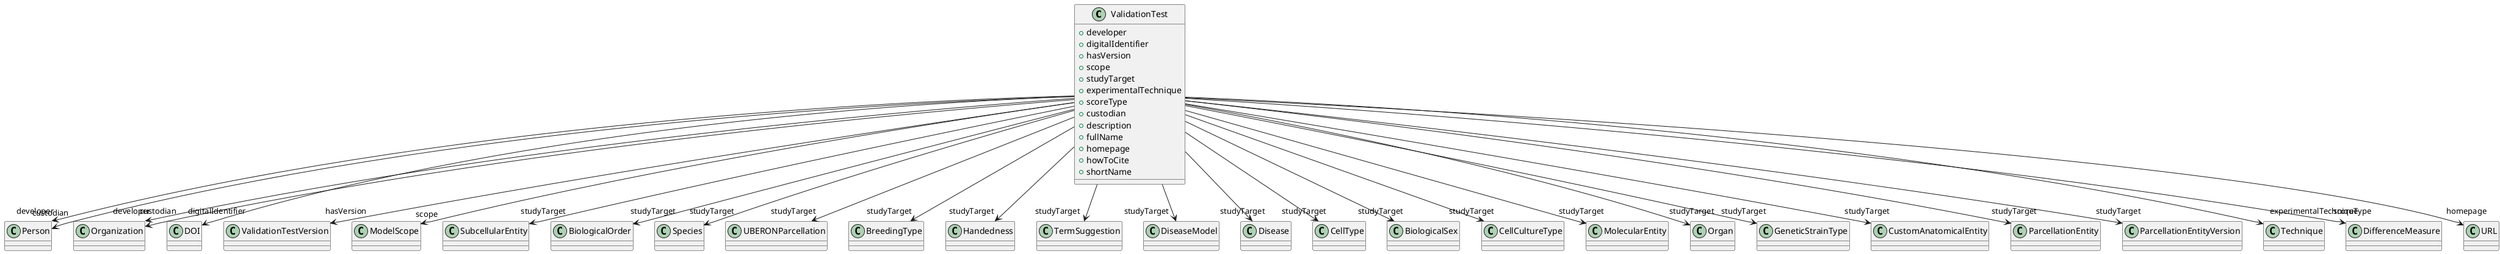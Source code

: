 @startuml
class ValidationTest {
+developer
+digitalIdentifier
+hasVersion
+scope
+studyTarget
+experimentalTechnique
+scoreType
+custodian
+description
+fullName
+homepage
+howToCite
+shortName

}
ValidationTest -d-> "developer" Person
ValidationTest -d-> "developer" Organization
ValidationTest -d-> "digitalIdentifier" DOI
ValidationTest -d-> "hasVersion" ValidationTestVersion
ValidationTest -d-> "scope" ModelScope
ValidationTest -d-> "studyTarget" SubcellularEntity
ValidationTest -d-> "studyTarget" BiologicalOrder
ValidationTest -d-> "studyTarget" Species
ValidationTest -d-> "studyTarget" UBERONParcellation
ValidationTest -d-> "studyTarget" BreedingType
ValidationTest -d-> "studyTarget" Handedness
ValidationTest -d-> "studyTarget" TermSuggestion
ValidationTest -d-> "studyTarget" DiseaseModel
ValidationTest -d-> "studyTarget" Disease
ValidationTest -d-> "studyTarget" CellType
ValidationTest -d-> "studyTarget" BiologicalSex
ValidationTest -d-> "studyTarget" CellCultureType
ValidationTest -d-> "studyTarget" MolecularEntity
ValidationTest -d-> "studyTarget" Organ
ValidationTest -d-> "studyTarget" GeneticStrainType
ValidationTest -d-> "studyTarget" CustomAnatomicalEntity
ValidationTest -d-> "studyTarget" ParcellationEntity
ValidationTest -d-> "studyTarget" ParcellationEntityVersion
ValidationTest -d-> "experimentalTechnique" Technique
ValidationTest -d-> "scoreType" DifferenceMeasure
ValidationTest -d-> "custodian" Person
ValidationTest -d-> "custodian" Organization
ValidationTest -d-> "homepage" URL

@enduml